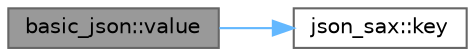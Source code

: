 digraph "basic_json::value"
{
 // LATEX_PDF_SIZE
  bgcolor="transparent";
  edge [fontname=Helvetica,fontsize=10,labelfontname=Helvetica,labelfontsize=10];
  node [fontname=Helvetica,fontsize=10,shape=box,height=0.2,width=0.4];
  rankdir="LR";
  Node1 [id="Node000001",label="basic_json::value",height=0.2,width=0.4,color="gray40", fillcolor="grey60", style="filled", fontcolor="black",tooltip="access specified object element via JSON Pointer with default value"];
  Node1 -> Node2 [id="edge2_Node000001_Node000002",color="steelblue1",style="solid",tooltip=" "];
  Node2 [id="Node000002",label="json_sax::key",height=0.2,width=0.4,color="grey40", fillcolor="white", style="filled",URL="$structjson__sax.html#a3355ecd7e3e9806dcb80b2f8842b82ce",tooltip="an object key was read"];
}

